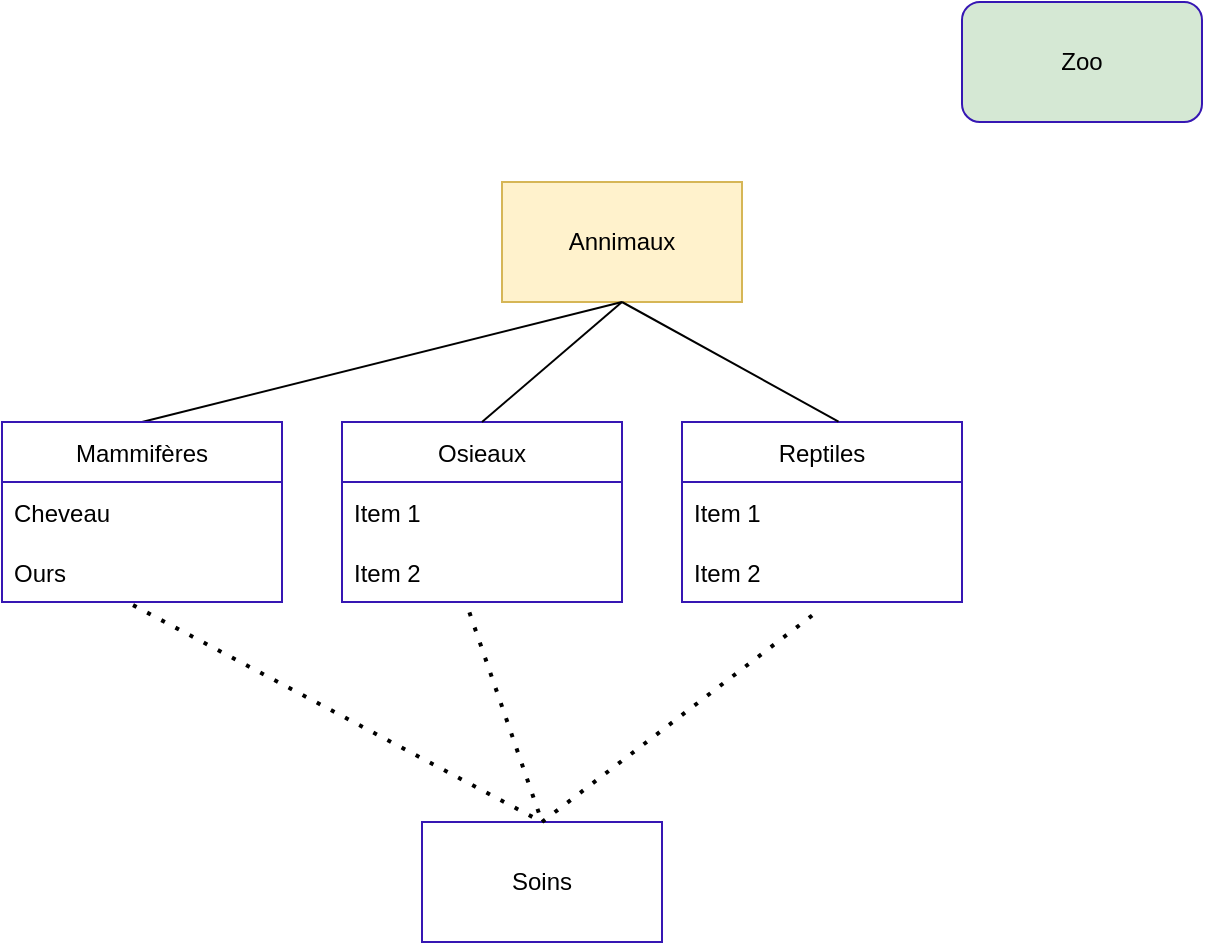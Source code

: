 <mxfile version="19.0.3" type="device"><diagram name="Page-1" id="c4acf3e9-155e-7222-9cf6-157b1a14988f"><mxGraphModel dx="1639" dy="1603" grid="1" gridSize="10" guides="1" tooltips="1" connect="1" arrows="1" fold="1" page="1" pageScale="1" pageWidth="850" pageHeight="1100" background="none" math="0" shadow="0"><root><mxCell id="0"/><mxCell id="1" parent="0"/><mxCell id="s7LVUfMJ4RcyrgPtcfOD-1" value="Zoo" style="rounded=1;whiteSpace=wrap;html=1;fillColor=#d5e8d4;strokeColor=#3617B3;" vertex="1" parent="1"><mxGeometry x="350" y="-1070" width="120" height="60" as="geometry"/></mxCell><mxCell id="s7LVUfMJ4RcyrgPtcfOD-2" value="Annimaux" style="rounded=0;whiteSpace=wrap;html=1;strokeColor=#d6b656;fillColor=#fff2cc;" vertex="1" parent="1"><mxGeometry x="120" y="-980" width="120" height="60" as="geometry"/></mxCell><mxCell id="s7LVUfMJ4RcyrgPtcfOD-9" value="" style="endArrow=none;html=1;rounded=0;exitX=0.5;exitY=0;exitDx=0;exitDy=0;" edge="1" parent="1" source="s7LVUfMJ4RcyrgPtcfOD-16"><mxGeometry width="50" height="50" relative="1" as="geometry"><mxPoint x="36.5" y="-883.9" as="sourcePoint"/><mxPoint x="180" y="-920" as="targetPoint"/></mxGeometry></mxCell><mxCell id="s7LVUfMJ4RcyrgPtcfOD-16" value="Mammifères" style="swimlane;fontStyle=0;childLayout=stackLayout;horizontal=1;startSize=30;horizontalStack=0;resizeParent=1;resizeParentMax=0;resizeLast=0;collapsible=1;marginBottom=0;strokeColor=#3617B3;" vertex="1" parent="1"><mxGeometry x="-130" y="-860" width="140" height="90" as="geometry"/></mxCell><mxCell id="s7LVUfMJ4RcyrgPtcfOD-17" value="Cheveau" style="text;strokeColor=none;fillColor=none;align=left;verticalAlign=middle;spacingLeft=4;spacingRight=4;overflow=hidden;points=[[0,0.5],[1,0.5]];portConstraint=eastwest;rotatable=0;" vertex="1" parent="s7LVUfMJ4RcyrgPtcfOD-16"><mxGeometry y="30" width="140" height="30" as="geometry"/></mxCell><mxCell id="s7LVUfMJ4RcyrgPtcfOD-18" value="Ours" style="text;strokeColor=none;fillColor=none;align=left;verticalAlign=middle;spacingLeft=4;spacingRight=4;overflow=hidden;points=[[0,0.5],[1,0.5]];portConstraint=eastwest;rotatable=0;" vertex="1" parent="s7LVUfMJ4RcyrgPtcfOD-16"><mxGeometry y="60" width="140" height="30" as="geometry"/></mxCell><mxCell id="s7LVUfMJ4RcyrgPtcfOD-20" value="Osieaux" style="swimlane;fontStyle=0;childLayout=stackLayout;horizontal=1;startSize=30;horizontalStack=0;resizeParent=1;resizeParentMax=0;resizeLast=0;collapsible=1;marginBottom=0;strokeColor=#3617B3;" vertex="1" parent="1"><mxGeometry x="40" y="-860" width="140" height="90" as="geometry"/></mxCell><mxCell id="s7LVUfMJ4RcyrgPtcfOD-21" value="Item 1" style="text;strokeColor=none;fillColor=none;align=left;verticalAlign=middle;spacingLeft=4;spacingRight=4;overflow=hidden;points=[[0,0.5],[1,0.5]];portConstraint=eastwest;rotatable=0;" vertex="1" parent="s7LVUfMJ4RcyrgPtcfOD-20"><mxGeometry y="30" width="140" height="30" as="geometry"/></mxCell><mxCell id="s7LVUfMJ4RcyrgPtcfOD-22" value="Item 2" style="text;strokeColor=none;fillColor=none;align=left;verticalAlign=middle;spacingLeft=4;spacingRight=4;overflow=hidden;points=[[0,0.5],[1,0.5]];portConstraint=eastwest;rotatable=0;" vertex="1" parent="s7LVUfMJ4RcyrgPtcfOD-20"><mxGeometry y="60" width="140" height="30" as="geometry"/></mxCell><mxCell id="s7LVUfMJ4RcyrgPtcfOD-24" value="" style="endArrow=none;html=1;rounded=0;exitX=0.5;exitY=0;exitDx=0;exitDy=0;entryX=0.5;entryY=1;entryDx=0;entryDy=0;" edge="1" parent="1" source="s7LVUfMJ4RcyrgPtcfOD-20" target="s7LVUfMJ4RcyrgPtcfOD-2"><mxGeometry width="50" height="50" relative="1" as="geometry"><mxPoint x="170" y="-810" as="sourcePoint"/><mxPoint x="180" y="-900" as="targetPoint"/></mxGeometry></mxCell><mxCell id="s7LVUfMJ4RcyrgPtcfOD-25" value="Reptiles" style="swimlane;fontStyle=0;childLayout=stackLayout;horizontal=1;startSize=30;horizontalStack=0;resizeParent=1;resizeParentMax=0;resizeLast=0;collapsible=1;marginBottom=0;strokeColor=#3617B3;" vertex="1" parent="1"><mxGeometry x="210" y="-860" width="140" height="90" as="geometry"/></mxCell><mxCell id="s7LVUfMJ4RcyrgPtcfOD-26" value="Item 1" style="text;strokeColor=none;fillColor=none;align=left;verticalAlign=middle;spacingLeft=4;spacingRight=4;overflow=hidden;points=[[0,0.5],[1,0.5]];portConstraint=eastwest;rotatable=0;" vertex="1" parent="s7LVUfMJ4RcyrgPtcfOD-25"><mxGeometry y="30" width="140" height="30" as="geometry"/></mxCell><mxCell id="s7LVUfMJ4RcyrgPtcfOD-27" value="Item 2" style="text;strokeColor=none;fillColor=none;align=left;verticalAlign=middle;spacingLeft=4;spacingRight=4;overflow=hidden;points=[[0,0.5],[1,0.5]];portConstraint=eastwest;rotatable=0;" vertex="1" parent="s7LVUfMJ4RcyrgPtcfOD-25"><mxGeometry y="60" width="140" height="30" as="geometry"/></mxCell><mxCell id="s7LVUfMJ4RcyrgPtcfOD-29" value="" style="endArrow=none;html=1;rounded=0;exitX=0.559;exitY=-0.002;exitDx=0;exitDy=0;exitPerimeter=0;" edge="1" parent="1" source="s7LVUfMJ4RcyrgPtcfOD-25"><mxGeometry width="50" height="50" relative="1" as="geometry"><mxPoint x="400" y="-870" as="sourcePoint"/><mxPoint x="180" y="-920" as="targetPoint"/></mxGeometry></mxCell><mxCell id="s7LVUfMJ4RcyrgPtcfOD-30" value="Soins" style="rounded=0;whiteSpace=wrap;html=1;strokeColor=#3617B3;" vertex="1" parent="1"><mxGeometry x="80" y="-660" width="120" height="60" as="geometry"/></mxCell><mxCell id="s7LVUfMJ4RcyrgPtcfOD-31" value="" style="endArrow=none;dashed=1;html=1;dashPattern=1 3;strokeWidth=2;rounded=0;exitX=0.468;exitY=1.052;exitDx=0;exitDy=0;exitPerimeter=0;" edge="1" parent="1" source="s7LVUfMJ4RcyrgPtcfOD-18"><mxGeometry width="50" height="50" relative="1" as="geometry"><mxPoint x="-20" y="-800" as="sourcePoint"/><mxPoint x="140" y="-660" as="targetPoint"/></mxGeometry></mxCell><mxCell id="s7LVUfMJ4RcyrgPtcfOD-34" value="" style="endArrow=none;dashed=1;html=1;dashPattern=1 3;strokeWidth=2;rounded=0;exitX=0.455;exitY=1.173;exitDx=0;exitDy=0;exitPerimeter=0;" edge="1" parent="1" source="s7LVUfMJ4RcyrgPtcfOD-22"><mxGeometry width="50" height="50" relative="1" as="geometry"><mxPoint x="-20" y="-800" as="sourcePoint"/><mxPoint x="140" y="-660" as="targetPoint"/></mxGeometry></mxCell><mxCell id="s7LVUfMJ4RcyrgPtcfOD-35" value="" style="endArrow=none;dashed=1;html=1;dashPattern=1 3;strokeWidth=2;rounded=0;entryX=0.488;entryY=1.142;entryDx=0;entryDy=0;entryPerimeter=0;" edge="1" parent="1" target="s7LVUfMJ4RcyrgPtcfOD-27"><mxGeometry width="50" height="50" relative="1" as="geometry"><mxPoint x="140" y="-660" as="sourcePoint"/><mxPoint x="30" y="-850" as="targetPoint"/></mxGeometry></mxCell></root></mxGraphModel></diagram></mxfile>